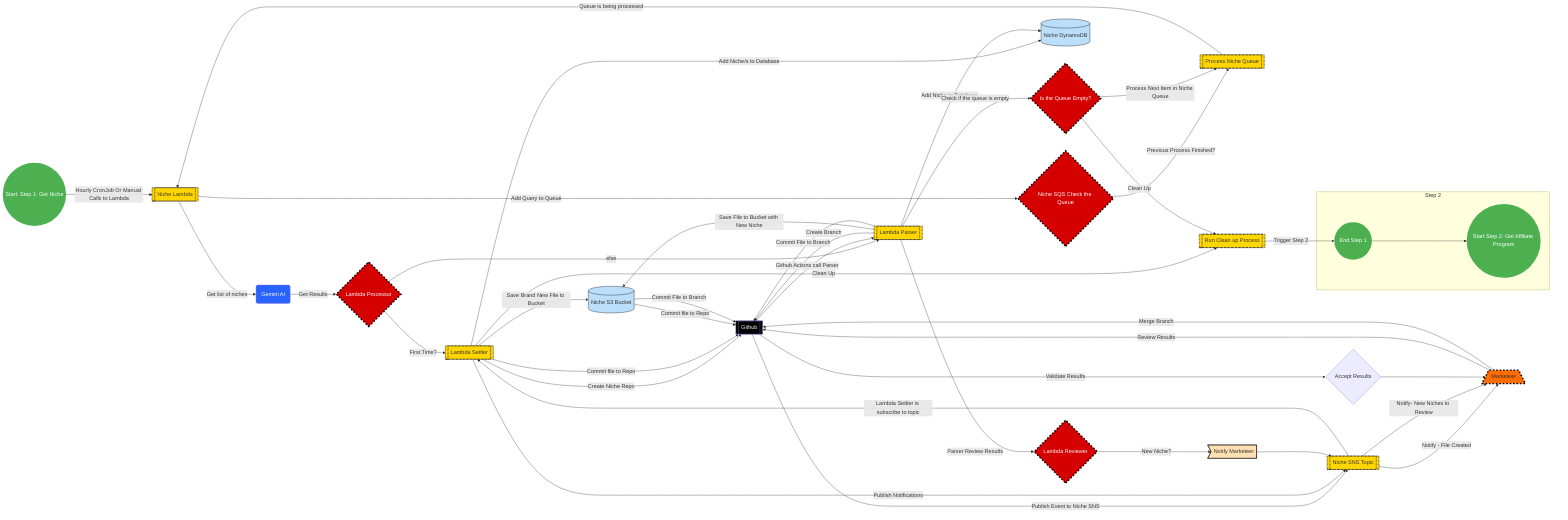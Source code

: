 flowchart LR
    Start(("Start: Step 1: Get Niche"))  -- Hourly CronJob Or Manual Calls to Lambda --> B[["Niche Lambda"]]
    B -- Add Query to Queue --> C{"Niche SQS Check the Queue"}
    C -- Previous Process Finished? --> D[["Process Niche Queue"]]
    D -- Queue is being processed --> B
    B -- Get list of niches --> E("Gemini AI")
    E -- Get Results --> F{"Lambda Processor"}
    F -- First Time? --> Q[["Lambda Settler"]]
    Q -- Save Brand New File to Bucket --> H[("Niche S3 Bucket")]
    Q -- Create Niche Repo --> I[["Github"]]
    Q -- Commit file to Repo --> I
    H -- Commit file to Repo --> I
    I -- Publish Event to Niche SNS --> T[["Niche SNS Topic"]]
    T -- Lambda Settler is subscribe to topic --> Q
    Q -- Add Niche/s to Database --> K[("Niche DynamoDB")]
    Q -- Publish Notifications --> T
    T -- Notify - File Created --> L[/"Marketeer"\]
    Q -- Clean Up --> U[["Run Clean up Process"]]
    F -- else --> N[["Lambda Parser"]]
    N -- Create Branch --> I
    N -- Save File to Bucket with New Niche --> H
    N -- Commit File to Branch --> I
    H -- Commit File to Branch --> I
    N -- Parser Review Results --> O{"Lambda Reviewer"}
    O -- New Niche? --> R>"Notify Marketeer"]
    R --> T
    T -- Notify- New Niches to Review --> L
    L -- Review Results --> I
    I -- Validate Results --> S{"Accept Results"}
    S --> L
    L -- Merge Branch --> I
    I -- Github Actions call Parser --> N
    N -- Add Niche to Database --> K
    N -- Check if the queue is empty --> M{"Is the Queue Empty?"}
    M -- Clean Up --> U
    M -- Process Next Item in Niche Queue --> D
    U -- Trigger Step 2 --> End((("End Step 1")))
    subgraph Step 2
    End-->StartA(("Start Step 2: Get Affiliate Program"))
    end
    classDef processStyle stroke-width:2px,stroke-dasharray: 2,stroke:#000000,fill:#FFD600;
    class T,U,N,Q,B,D processStyle;
    classDef startEndStyle stroke:none,fill:#4CAF50,color:#FFFFFF,stroke-width:4px,stroke-dasharray: 0;
    class Start,End,StartA startEndStyle;
    classDef labelStyle fill:#FFE0B2,stroke:#000000
    class R labelStyle
    classDef decisionStyle color:#FFFFFF,fill:#D50000,stroke-width:4px,stroke-dasharray: 5,stroke:#000000
    class F,C,M,O decisionStyle
    classDef dbStyle stroke:#000000,fill:#BBDEFB
    class K,H dbStyle
    style E fill:#2962FF,color:#FFFFFF
    style I stroke-width:1px,stroke-dasharray: 0,fill:#000000,color:#FFFFFF
    style L stroke-width:4px,stroke-dasharray: 5,stroke:#000000,fill:#FF6D00